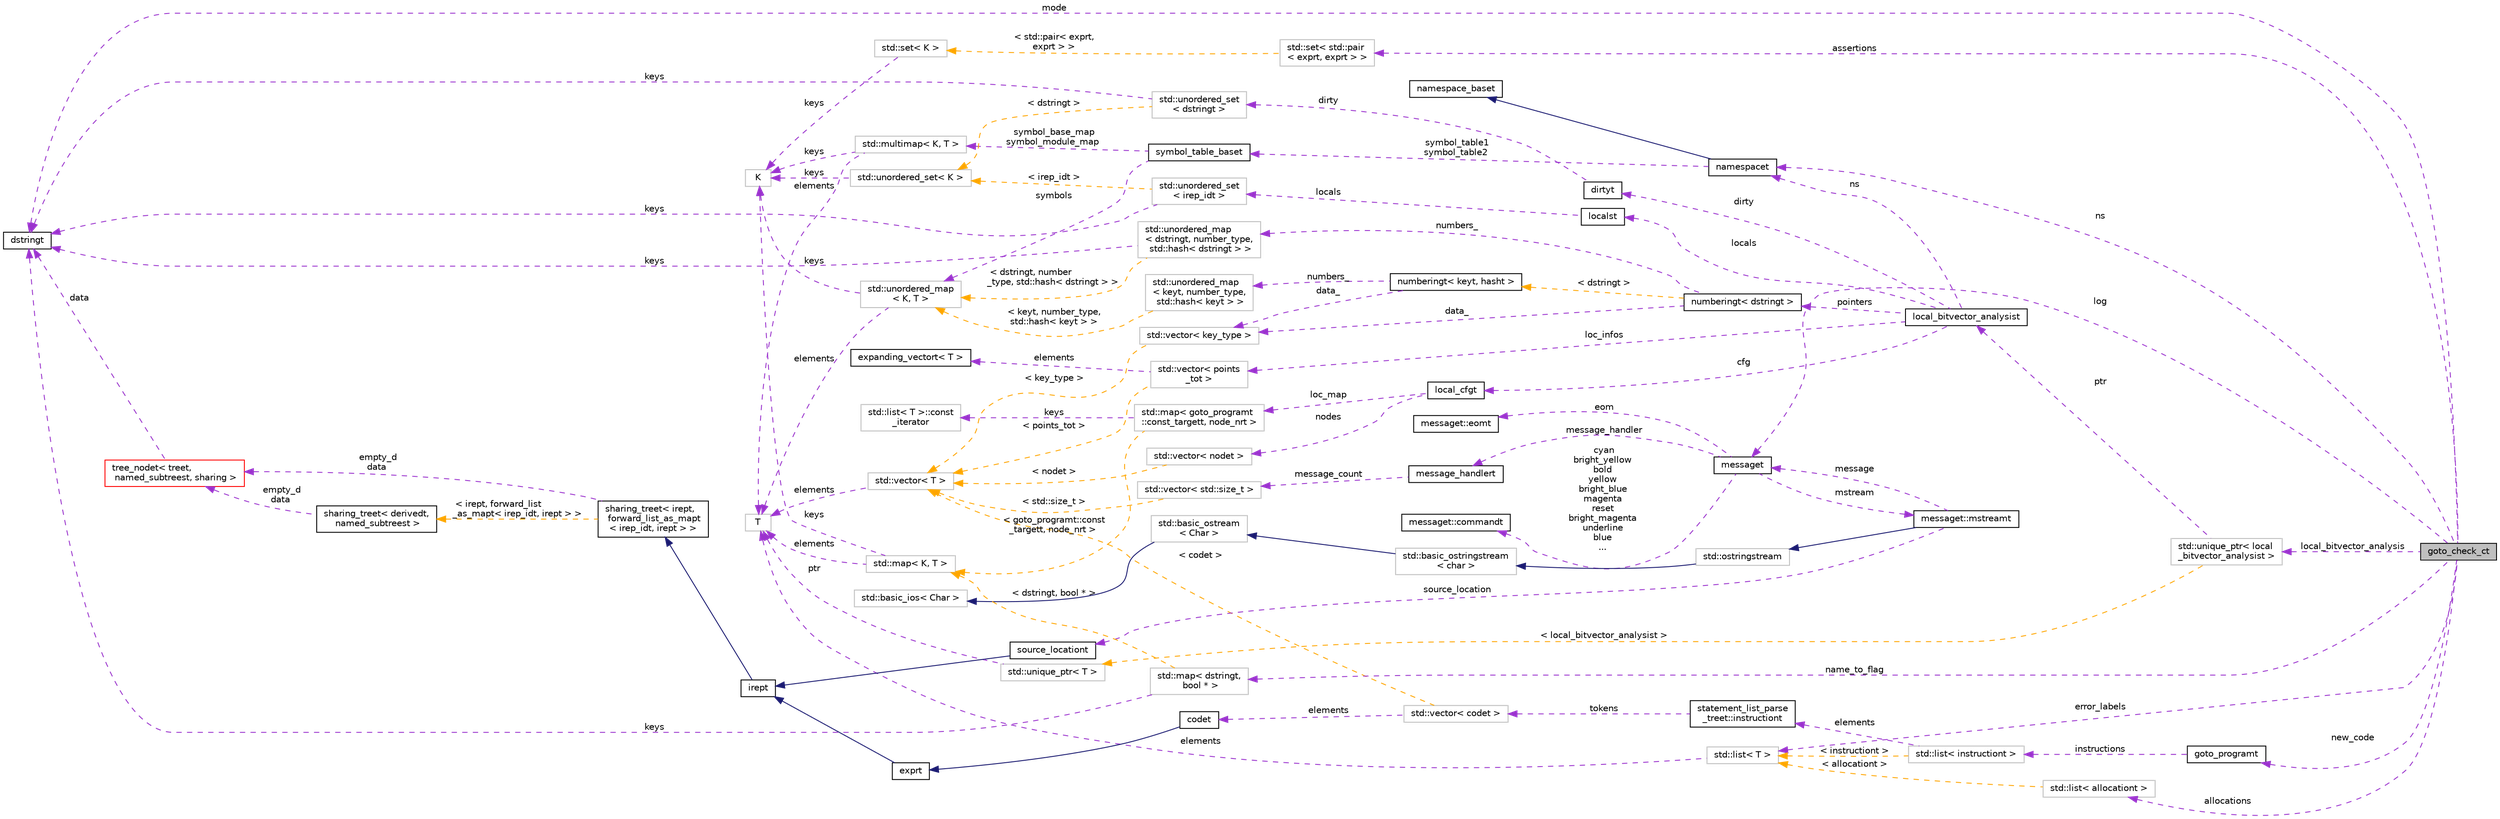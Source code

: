 digraph "goto_check_ct"
{
 // LATEX_PDF_SIZE
  bgcolor="transparent";
  edge [fontname="Helvetica",fontsize="10",labelfontname="Helvetica",labelfontsize="10"];
  node [fontname="Helvetica",fontsize="10",shape=record];
  rankdir="LR";
  Node1 [label="goto_check_ct",height=0.2,width=0.4,color="black", fillcolor="grey75", style="filled", fontcolor="black",tooltip=" "];
  Node2 -> Node1 [dir="back",color="darkorchid3",fontsize="10",style="dashed",label=" error_labels" ,fontname="Helvetica"];
  Node2 [label="std::list\< T \>",height=0.2,width=0.4,color="grey75",tooltip="STL class."];
  Node3 -> Node2 [dir="back",color="darkorchid3",fontsize="10",style="dashed",label=" elements" ,fontname="Helvetica"];
  Node3 [label="T",height=0.2,width=0.4,color="grey75",tooltip=" "];
  Node4 -> Node1 [dir="back",color="darkorchid3",fontsize="10",style="dashed",label=" log" ,fontname="Helvetica"];
  Node4 [label="messaget",height=0.2,width=0.4,color="black",URL="$classmessaget.html",tooltip="Class that provides messages with a built-in verbosity 'level'."];
  Node5 -> Node4 [dir="back",color="darkorchid3",fontsize="10",style="dashed",label=" message_handler" ,fontname="Helvetica"];
  Node5 [label="message_handlert",height=0.2,width=0.4,color="black",URL="$classmessage__handlert.html",tooltip=" "];
  Node6 -> Node5 [dir="back",color="darkorchid3",fontsize="10",style="dashed",label=" message_count" ,fontname="Helvetica"];
  Node6 [label="std::vector\< std::size_t \>",height=0.2,width=0.4,color="grey75",tooltip=" "];
  Node7 -> Node6 [dir="back",color="orange",fontsize="10",style="dashed",label=" \< std::size_t \>" ,fontname="Helvetica"];
  Node7 [label="std::vector\< T \>",height=0.2,width=0.4,color="grey75",tooltip="STL class."];
  Node3 -> Node7 [dir="back",color="darkorchid3",fontsize="10",style="dashed",label=" elements" ,fontname="Helvetica"];
  Node8 -> Node4 [dir="back",color="darkorchid3",fontsize="10",style="dashed",label=" cyan\nbright_yellow\nbold\nyellow\nbright_blue\nmagenta\nreset\nbright_magenta\nunderline\nblue\n..." ,fontname="Helvetica"];
  Node8 [label="messaget::commandt",height=0.2,width=0.4,color="black",URL="$classmessaget_1_1commandt.html",tooltip=" "];
  Node9 -> Node4 [dir="back",color="darkorchid3",fontsize="10",style="dashed",label=" mstream" ,fontname="Helvetica"];
  Node9 [label="messaget::mstreamt",height=0.2,width=0.4,color="black",URL="$classmessaget_1_1mstreamt.html",tooltip=" "];
  Node10 -> Node9 [dir="back",color="midnightblue",fontsize="10",style="solid",fontname="Helvetica"];
  Node10 [label="std::ostringstream",height=0.2,width=0.4,color="grey75",tooltip="STL class."];
  Node11 -> Node10 [dir="back",color="midnightblue",fontsize="10",style="solid",fontname="Helvetica"];
  Node11 [label="std::basic_ostringstream\l\< char \>",height=0.2,width=0.4,color="grey75",tooltip="STL class."];
  Node12 -> Node11 [dir="back",color="midnightblue",fontsize="10",style="solid",fontname="Helvetica"];
  Node12 [label="std::basic_ostream\l\< Char \>",height=0.2,width=0.4,color="grey75",tooltip="STL class."];
  Node13 -> Node12 [dir="back",color="midnightblue",fontsize="10",style="solid",fontname="Helvetica"];
  Node13 [label="std::basic_ios\< Char \>",height=0.2,width=0.4,color="grey75",tooltip="STL class."];
  Node4 -> Node9 [dir="back",color="darkorchid3",fontsize="10",style="dashed",label=" message" ,fontname="Helvetica"];
  Node15 -> Node9 [dir="back",color="darkorchid3",fontsize="10",style="dashed",label=" source_location" ,fontname="Helvetica"];
  Node15 [label="source_locationt",height=0.2,width=0.4,color="black",URL="$classsource__locationt.html",tooltip=" "];
  Node16 -> Node15 [dir="back",color="midnightblue",fontsize="10",style="solid",fontname="Helvetica"];
  Node16 [label="irept",height=0.2,width=0.4,color="black",URL="$classirept.html",tooltip="There are a large number of kinds of tree structured or tree-like data in CPROVER."];
  Node17 -> Node16 [dir="back",color="midnightblue",fontsize="10",style="solid",fontname="Helvetica"];
  Node17 [label="sharing_treet\< irept,\l forward_list_as_mapt\l\< irep_idt, irept \> \>",height=0.2,width=0.4,color="black",URL="$classsharing__treet.html",tooltip=" "];
  Node18 -> Node17 [dir="back",color="darkorchid3",fontsize="10",style="dashed",label=" empty_d\ndata" ,fontname="Helvetica"];
  Node18 [label="tree_nodet\< treet,\l named_subtreest, sharing \>",height=0.2,width=0.4,color="red",URL="$classtree__nodet.html",tooltip="A node with data in a tree, it contains:"];
  Node21 -> Node18 [dir="back",color="darkorchid3",fontsize="10",style="dashed",label=" data" ,fontname="Helvetica"];
  Node21 [label="dstringt",height=0.2,width=0.4,color="black",URL="$classdstringt.html",tooltip="dstringt has one field, an unsigned integer no which is an index into a static table of strings."];
  Node22 -> Node17 [dir="back",color="orange",fontsize="10",style="dashed",label=" \< irept, forward_list\l_as_mapt\< irep_idt, irept \> \>" ,fontname="Helvetica"];
  Node22 [label="sharing_treet\< derivedt,\l named_subtreest \>",height=0.2,width=0.4,color="black",URL="$classsharing__treet.html",tooltip="Base class for tree-like data structures with sharing."];
  Node18 -> Node22 [dir="back",color="darkorchid3",fontsize="10",style="dashed",label=" empty_d\ndata" ,fontname="Helvetica"];
  Node23 -> Node4 [dir="back",color="darkorchid3",fontsize="10",style="dashed",label=" eom" ,fontname="Helvetica"];
  Node23 [label="messaget::eomt",height=0.2,width=0.4,color="black",URL="$classmessaget_1_1eomt.html",tooltip=" "];
  Node24 -> Node1 [dir="back",color="darkorchid3",fontsize="10",style="dashed",label=" ns" ,fontname="Helvetica"];
  Node24 [label="namespacet",height=0.2,width=0.4,color="black",URL="$classnamespacet.html",tooltip="A namespacet is essentially one or two symbol tables bound together, to allow for symbol lookups in t..."];
  Node25 -> Node24 [dir="back",color="midnightblue",fontsize="10",style="solid",fontname="Helvetica"];
  Node25 [label="namespace_baset",height=0.2,width=0.4,color="black",URL="$classnamespace__baset.html",tooltip="Basic interface for a namespace."];
  Node26 -> Node24 [dir="back",color="darkorchid3",fontsize="10",style="dashed",label=" symbol_table1\nsymbol_table2" ,fontname="Helvetica"];
  Node26 [label="symbol_table_baset",height=0.2,width=0.4,color="black",URL="$classsymbol__table__baset.html",tooltip="The symbol table base class interface."];
  Node27 -> Node26 [dir="back",color="darkorchid3",fontsize="10",style="dashed",label=" symbol_base_map\nsymbol_module_map" ,fontname="Helvetica"];
  Node27 [label="std::multimap\< K, T \>",height=0.2,width=0.4,color="grey75",tooltip="STL class."];
  Node28 -> Node27 [dir="back",color="darkorchid3",fontsize="10",style="dashed",label=" keys" ,fontname="Helvetica"];
  Node28 [label="K",height=0.2,width=0.4,color="grey75",tooltip=" "];
  Node3 -> Node27 [dir="back",color="darkorchid3",fontsize="10",style="dashed",label=" elements" ,fontname="Helvetica"];
  Node29 -> Node26 [dir="back",color="darkorchid3",fontsize="10",style="dashed",label=" symbols" ,fontname="Helvetica"];
  Node29 [label="std::unordered_map\l\< K, T \>",height=0.2,width=0.4,color="grey75",tooltip="STL class."];
  Node28 -> Node29 [dir="back",color="darkorchid3",fontsize="10",style="dashed",label=" keys" ,fontname="Helvetica"];
  Node3 -> Node29 [dir="back",color="darkorchid3",fontsize="10",style="dashed",label=" elements" ,fontname="Helvetica"];
  Node21 -> Node1 [dir="back",color="darkorchid3",fontsize="10",style="dashed",label=" mode" ,fontname="Helvetica"];
  Node30 -> Node1 [dir="back",color="darkorchid3",fontsize="10",style="dashed",label=" name_to_flag" ,fontname="Helvetica"];
  Node30 [label="std::map\< dstringt,\l bool * \>",height=0.2,width=0.4,color="grey75",tooltip=" "];
  Node21 -> Node30 [dir="back",color="darkorchid3",fontsize="10",style="dashed",label=" keys" ,fontname="Helvetica"];
  Node31 -> Node30 [dir="back",color="orange",fontsize="10",style="dashed",label=" \< dstringt, bool * \>" ,fontname="Helvetica"];
  Node31 [label="std::map\< K, T \>",height=0.2,width=0.4,color="grey75",tooltip="STL class."];
  Node28 -> Node31 [dir="back",color="darkorchid3",fontsize="10",style="dashed",label=" keys" ,fontname="Helvetica"];
  Node3 -> Node31 [dir="back",color="darkorchid3",fontsize="10",style="dashed",label=" elements" ,fontname="Helvetica"];
  Node32 -> Node1 [dir="back",color="darkorchid3",fontsize="10",style="dashed",label=" local_bitvector_analysis" ,fontname="Helvetica"];
  Node32 [label="std::unique_ptr\< local\l_bitvector_analysist \>",height=0.2,width=0.4,color="grey75",tooltip=" "];
  Node33 -> Node32 [dir="back",color="darkorchid3",fontsize="10",style="dashed",label=" ptr" ,fontname="Helvetica"];
  Node33 [label="local_bitvector_analysist",height=0.2,width=0.4,color="black",URL="$classlocal__bitvector__analysist.html",tooltip=" "];
  Node34 -> Node33 [dir="back",color="darkorchid3",fontsize="10",style="dashed",label=" dirty" ,fontname="Helvetica"];
  Node34 [label="dirtyt",height=0.2,width=0.4,color="black",URL="$classdirtyt.html",tooltip="Dirty variables are ones which have their address taken so we can't reliably work out where they may ..."];
  Node35 -> Node34 [dir="back",color="darkorchid3",fontsize="10",style="dashed",label=" dirty" ,fontname="Helvetica"];
  Node35 [label="std::unordered_set\l\< dstringt \>",height=0.2,width=0.4,color="grey75",tooltip=" "];
  Node21 -> Node35 [dir="back",color="darkorchid3",fontsize="10",style="dashed",label=" keys" ,fontname="Helvetica"];
  Node36 -> Node35 [dir="back",color="orange",fontsize="10",style="dashed",label=" \< dstringt \>" ,fontname="Helvetica"];
  Node36 [label="std::unordered_set\< K \>",height=0.2,width=0.4,color="grey75",tooltip="STL class."];
  Node28 -> Node36 [dir="back",color="darkorchid3",fontsize="10",style="dashed",label=" keys" ,fontname="Helvetica"];
  Node37 -> Node33 [dir="back",color="darkorchid3",fontsize="10",style="dashed",label=" cfg" ,fontname="Helvetica"];
  Node37 [label="local_cfgt",height=0.2,width=0.4,color="black",URL="$classlocal__cfgt.html",tooltip=" "];
  Node38 -> Node37 [dir="back",color="darkorchid3",fontsize="10",style="dashed",label=" nodes" ,fontname="Helvetica"];
  Node38 [label="std::vector\< nodet \>",height=0.2,width=0.4,color="grey75",tooltip=" "];
  Node7 -> Node38 [dir="back",color="orange",fontsize="10",style="dashed",label=" \< nodet \>" ,fontname="Helvetica"];
  Node39 -> Node37 [dir="back",color="darkorchid3",fontsize="10",style="dashed",label=" loc_map" ,fontname="Helvetica"];
  Node39 [label="std::map\< goto_programt\l::const_targett, node_nrt \>",height=0.2,width=0.4,color="grey75",tooltip=" "];
  Node40 -> Node39 [dir="back",color="darkorchid3",fontsize="10",style="dashed",label=" keys" ,fontname="Helvetica"];
  Node40 [label="std::list\< T \>::const\l_iterator",height=0.2,width=0.4,color="grey75",tooltip="STL iterator class."];
  Node31 -> Node39 [dir="back",color="orange",fontsize="10",style="dashed",label=" \< goto_programt::const\l_targett, node_nrt \>" ,fontname="Helvetica"];
  Node41 -> Node33 [dir="back",color="darkorchid3",fontsize="10",style="dashed",label=" pointers" ,fontname="Helvetica"];
  Node41 [label="numberingt\< dstringt \>",height=0.2,width=0.4,color="black",URL="$classnumberingt.html",tooltip=" "];
  Node42 -> Node41 [dir="back",color="darkorchid3",fontsize="10",style="dashed",label=" numbers_" ,fontname="Helvetica"];
  Node42 [label="std::unordered_map\l\< dstringt, number_type,\l std::hash\< dstringt \> \>",height=0.2,width=0.4,color="grey75",tooltip=" "];
  Node21 -> Node42 [dir="back",color="darkorchid3",fontsize="10",style="dashed",label=" keys" ,fontname="Helvetica"];
  Node29 -> Node42 [dir="back",color="orange",fontsize="10",style="dashed",label=" \< dstringt, number\l_type, std::hash\< dstringt \> \>" ,fontname="Helvetica"];
  Node43 -> Node41 [dir="back",color="darkorchid3",fontsize="10",style="dashed",label=" data_" ,fontname="Helvetica"];
  Node43 [label="std::vector\< key_type \>",height=0.2,width=0.4,color="grey75",tooltip=" "];
  Node7 -> Node43 [dir="back",color="orange",fontsize="10",style="dashed",label=" \< key_type \>" ,fontname="Helvetica"];
  Node44 -> Node41 [dir="back",color="orange",fontsize="10",style="dashed",label=" \< dstringt \>" ,fontname="Helvetica"];
  Node44 [label="numberingt\< keyt, hasht \>",height=0.2,width=0.4,color="black",URL="$classnumberingt.html",tooltip=" "];
  Node45 -> Node44 [dir="back",color="darkorchid3",fontsize="10",style="dashed",label=" numbers_" ,fontname="Helvetica"];
  Node45 [label="std::unordered_map\l\< keyt, number_type,\l std::hash\< keyt \> \>",height=0.2,width=0.4,color="grey75",tooltip=" "];
  Node29 -> Node45 [dir="back",color="orange",fontsize="10",style="dashed",label=" \< keyt, number_type,\l std::hash\< keyt \> \>" ,fontname="Helvetica"];
  Node43 -> Node44 [dir="back",color="darkorchid3",fontsize="10",style="dashed",label=" data_" ,fontname="Helvetica"];
  Node24 -> Node33 [dir="back",color="darkorchid3",fontsize="10",style="dashed",label=" ns" ,fontname="Helvetica"];
  Node46 -> Node33 [dir="back",color="darkorchid3",fontsize="10",style="dashed",label=" loc_infos" ,fontname="Helvetica"];
  Node46 [label="std::vector\< points\l_tot \>",height=0.2,width=0.4,color="grey75",tooltip=" "];
  Node47 -> Node46 [dir="back",color="darkorchid3",fontsize="10",style="dashed",label=" elements" ,fontname="Helvetica"];
  Node47 [label="expanding_vectort\< T \>",height=0.2,width=0.4,color="black",URL="$classexpanding__vectort.html",tooltip=" "];
  Node7 -> Node46 [dir="back",color="orange",fontsize="10",style="dashed",label=" \< points_tot \>" ,fontname="Helvetica"];
  Node48 -> Node33 [dir="back",color="darkorchid3",fontsize="10",style="dashed",label=" locals" ,fontname="Helvetica"];
  Node48 [label="localst",height=0.2,width=0.4,color="black",URL="$classlocalst.html",tooltip=" "];
  Node49 -> Node48 [dir="back",color="darkorchid3",fontsize="10",style="dashed",label=" locals" ,fontname="Helvetica"];
  Node49 [label="std::unordered_set\l\< irep_idt \>",height=0.2,width=0.4,color="grey75",tooltip=" "];
  Node21 -> Node49 [dir="back",color="darkorchid3",fontsize="10",style="dashed",label=" keys" ,fontname="Helvetica"];
  Node36 -> Node49 [dir="back",color="orange",fontsize="10",style="dashed",label=" \< irep_idt \>" ,fontname="Helvetica"];
  Node50 -> Node32 [dir="back",color="orange",fontsize="10",style="dashed",label=" \< local_bitvector_analysist \>" ,fontname="Helvetica"];
  Node50 [label="std::unique_ptr\< T \>",height=0.2,width=0.4,color="grey75",tooltip="STL class."];
  Node3 -> Node50 [dir="back",color="darkorchid3",fontsize="10",style="dashed",label=" ptr" ,fontname="Helvetica"];
  Node51 -> Node1 [dir="back",color="darkorchid3",fontsize="10",style="dashed",label=" allocations" ,fontname="Helvetica"];
  Node51 [label="std::list\< allocationt \>",height=0.2,width=0.4,color="grey75",tooltip=" "];
  Node2 -> Node51 [dir="back",color="orange",fontsize="10",style="dashed",label=" \< allocationt \>" ,fontname="Helvetica"];
  Node52 -> Node1 [dir="back",color="darkorchid3",fontsize="10",style="dashed",label=" assertions" ,fontname="Helvetica"];
  Node52 [label="std::set\< std::pair\l\< exprt, exprt \> \>",height=0.2,width=0.4,color="grey75",tooltip=" "];
  Node53 -> Node52 [dir="back",color="orange",fontsize="10",style="dashed",label=" \< std::pair\< exprt,\l exprt \> \>" ,fontname="Helvetica"];
  Node53 [label="std::set\< K \>",height=0.2,width=0.4,color="grey75",tooltip="STL class."];
  Node28 -> Node53 [dir="back",color="darkorchid3",fontsize="10",style="dashed",label=" keys" ,fontname="Helvetica"];
  Node54 -> Node1 [dir="back",color="darkorchid3",fontsize="10",style="dashed",label=" new_code" ,fontname="Helvetica"];
  Node54 [label="goto_programt",height=0.2,width=0.4,color="black",URL="$classgoto__programt.html",tooltip="A generic container class for the GOTO intermediate representation of one function."];
  Node55 -> Node54 [dir="back",color="darkorchid3",fontsize="10",style="dashed",label=" instructions" ,fontname="Helvetica"];
  Node55 [label="std::list\< instructiont \>",height=0.2,width=0.4,color="grey75",tooltip=" "];
  Node56 -> Node55 [dir="back",color="darkorchid3",fontsize="10",style="dashed",label=" elements" ,fontname="Helvetica"];
  Node56 [label="statement_list_parse\l_treet::instructiont",height=0.2,width=0.4,color="black",URL="$structstatement__list__parse__treet_1_1instructiont.html",tooltip="Represents a regular Statement List instruction which consists out of one or more codet tokens."];
  Node57 -> Node56 [dir="back",color="darkorchid3",fontsize="10",style="dashed",label=" tokens" ,fontname="Helvetica"];
  Node57 [label="std::vector\< codet \>",height=0.2,width=0.4,color="grey75",tooltip=" "];
  Node58 -> Node57 [dir="back",color="darkorchid3",fontsize="10",style="dashed",label=" elements" ,fontname="Helvetica"];
  Node58 [label="codet",height=0.2,width=0.4,color="black",URL="$classcodet.html",tooltip="Data structure for representing an arbitrary statement in a program."];
  Node59 -> Node58 [dir="back",color="midnightblue",fontsize="10",style="solid",fontname="Helvetica"];
  Node59 [label="exprt",height=0.2,width=0.4,color="black",URL="$classexprt.html",tooltip="Base class for all expressions."];
  Node16 -> Node59 [dir="back",color="midnightblue",fontsize="10",style="solid",fontname="Helvetica"];
  Node7 -> Node57 [dir="back",color="orange",fontsize="10",style="dashed",label=" \< codet \>" ,fontname="Helvetica"];
  Node2 -> Node55 [dir="back",color="orange",fontsize="10",style="dashed",label=" \< instructiont \>" ,fontname="Helvetica"];
}
